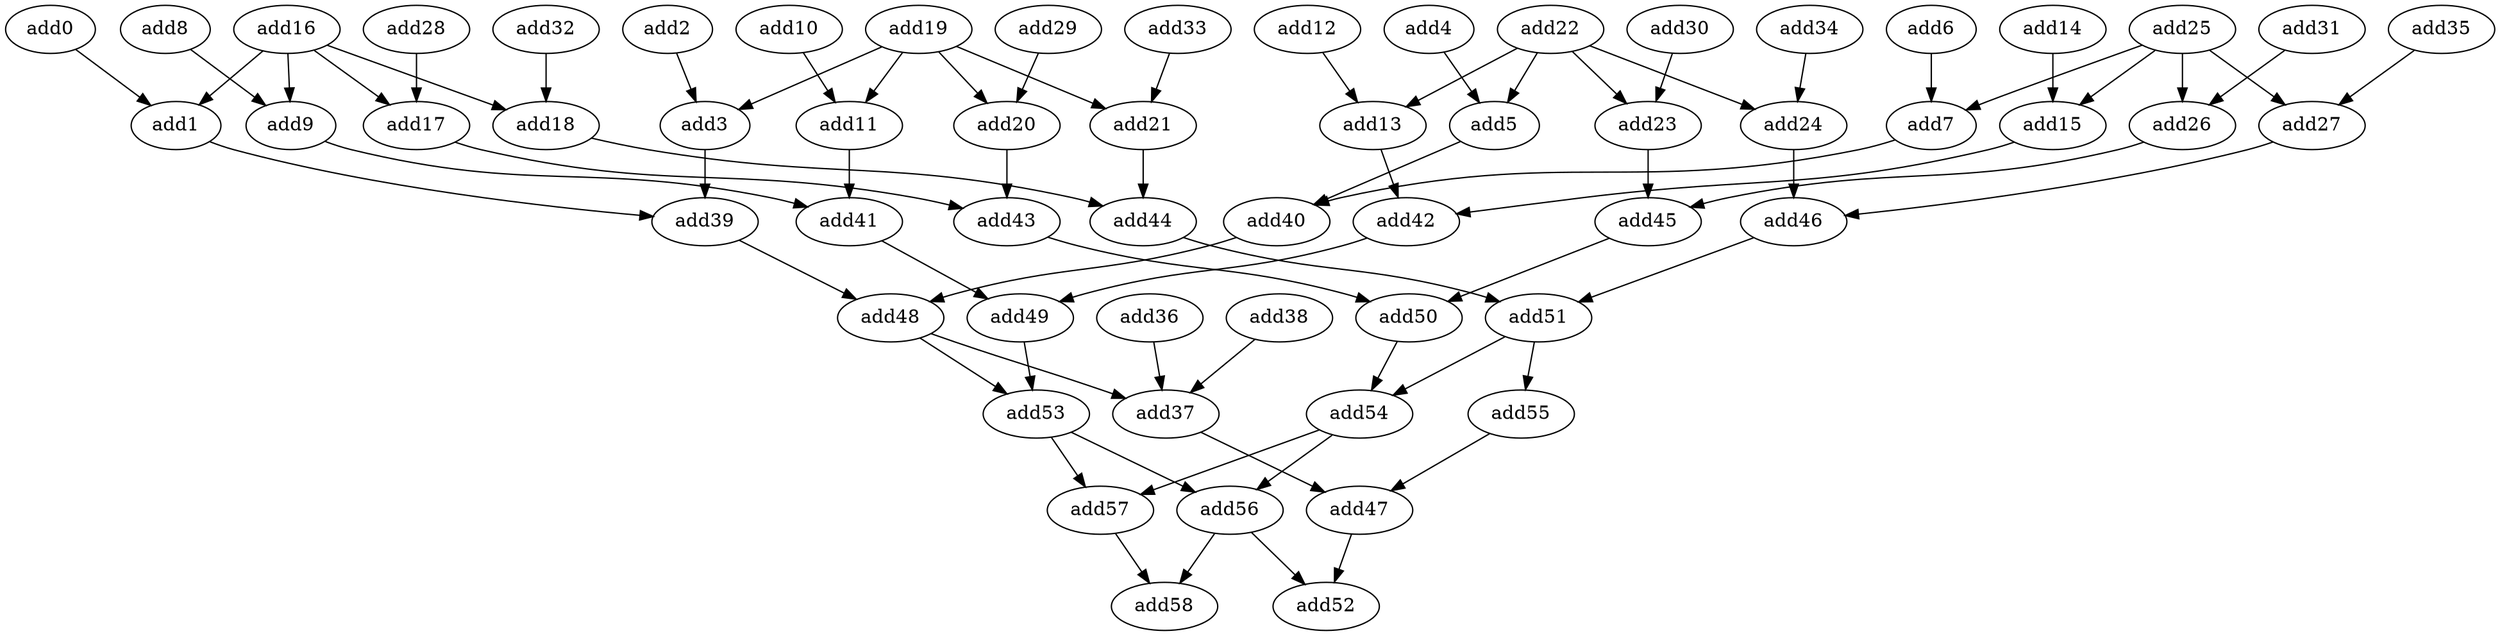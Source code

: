 strict digraph  {
add0 [opcode=add];
add1 [opcode=add];
add39 [opcode=add];
add2 [opcode=add];
add3 [opcode=add];
add4 [opcode=add];
add5 [opcode=add];
add40 [opcode=add];
add6 [opcode=add];
add7 [opcode=add];
add8 [opcode=add];
add9 [opcode=add];
add41 [opcode=add];
add10 [opcode=add];
add11 [opcode=add];
add12 [opcode=add];
add13 [opcode=add];
add42 [opcode=add];
add14 [opcode=add];
add15 [opcode=add];
add16 [opcode=add];
add17 [opcode=add];
add18 [opcode=add];
add43 [opcode=add];
add44 [opcode=add];
add19 [opcode=add];
add20 [opcode=add];
add21 [opcode=add];
add22 [opcode=add];
add23 [opcode=add];
add24 [opcode=add];
add45 [opcode=add];
add46 [opcode=add];
add25 [opcode=add];
add26 [opcode=add];
add27 [opcode=add];
add28 [opcode=add];
add29 [opcode=add];
add30 [opcode=add];
add31 [opcode=add];
add32 [opcode=add];
add33 [opcode=add];
add34 [opcode=add];
add35 [opcode=add];
add36 [opcode=add];
add37 [opcode=add];
add47 [opcode=add];
add38 [opcode=add];
add48 [opcode=add];
add49 [opcode=add];
add50 [opcode=add];
add51 [opcode=add];
add52 [opcode=add];
add53 [opcode=add];
add54 [opcode=add];
add55 [opcode=add];
add56 [opcode=add];
add57 [opcode=add];
add58 [opcode=add];
add0 -> add1;
add1 -> add39;
add39 -> add48;
add2 -> add3;
add3 -> add39;
add4 -> add5;
add5 -> add40;
add40 -> add48;
add6 -> add7;
add7 -> add40;
add8 -> add9;
add9 -> add41;
add41 -> add49;
add10 -> add11;
add11 -> add41;
add12 -> add13;
add13 -> add42;
add42 -> add49;
add14 -> add15;
add15 -> add42;
add16 -> add1;
add16 -> add9;
add16 -> add17;
add16 -> add18;
add17 -> add43;
add18 -> add44;
add43 -> add50;
add44 -> add51;
add19 -> add3;
add19 -> add11;
add19 -> add20;
add19 -> add21;
add20 -> add43;
add21 -> add44;
add22 -> add5;
add22 -> add13;
add22 -> add23;
add22 -> add24;
add23 -> add45;
add24 -> add46;
add45 -> add50;
add46 -> add51;
add25 -> add7;
add25 -> add15;
add25 -> add26;
add25 -> add27;
add26 -> add45;
add27 -> add46;
add28 -> add17;
add29 -> add20;
add30 -> add23;
add31 -> add26;
add32 -> add18;
add33 -> add21;
add34 -> add24;
add35 -> add27;
add36 -> add37;
add37 -> add47;
add47 -> add52;
add38 -> add37;
add48 -> add37;
add48 -> add53;
add49 -> add53;
add50 -> add54;
add51 -> add54;
add51 -> add55;
add53 -> add56;
add53 -> add57;
add54 -> add56;
add54 -> add57;
add55 -> add47;
add56 -> add52;
add56 -> add58;
add57 -> add58;
}
